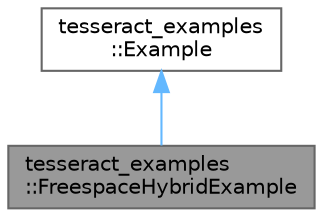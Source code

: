 digraph "tesseract_examples::FreespaceHybridExample"
{
 // LATEX_PDF_SIZE
  bgcolor="transparent";
  edge [fontname=Helvetica,fontsize=10,labelfontname=Helvetica,labelfontsize=10];
  node [fontname=Helvetica,fontsize=10,shape=box,height=0.2,width=0.4];
  Node1 [label="tesseract_examples\l::FreespaceHybridExample",height=0.2,width=0.4,color="gray40", fillcolor="grey60", style="filled", fontcolor="black",tooltip="An example of a robot leveraging OMPL RRTConnect to generate a freespace motion trajectory the TrajOp..."];
  Node2 -> Node1 [dir="back",color="steelblue1",style="solid"];
  Node2 [label="tesseract_examples\l::Example",height=0.2,width=0.4,color="gray40", fillcolor="white", style="filled",URL="$d3/d3b/classtesseract__examples_1_1Example.html",tooltip="The Example base class."];
}
